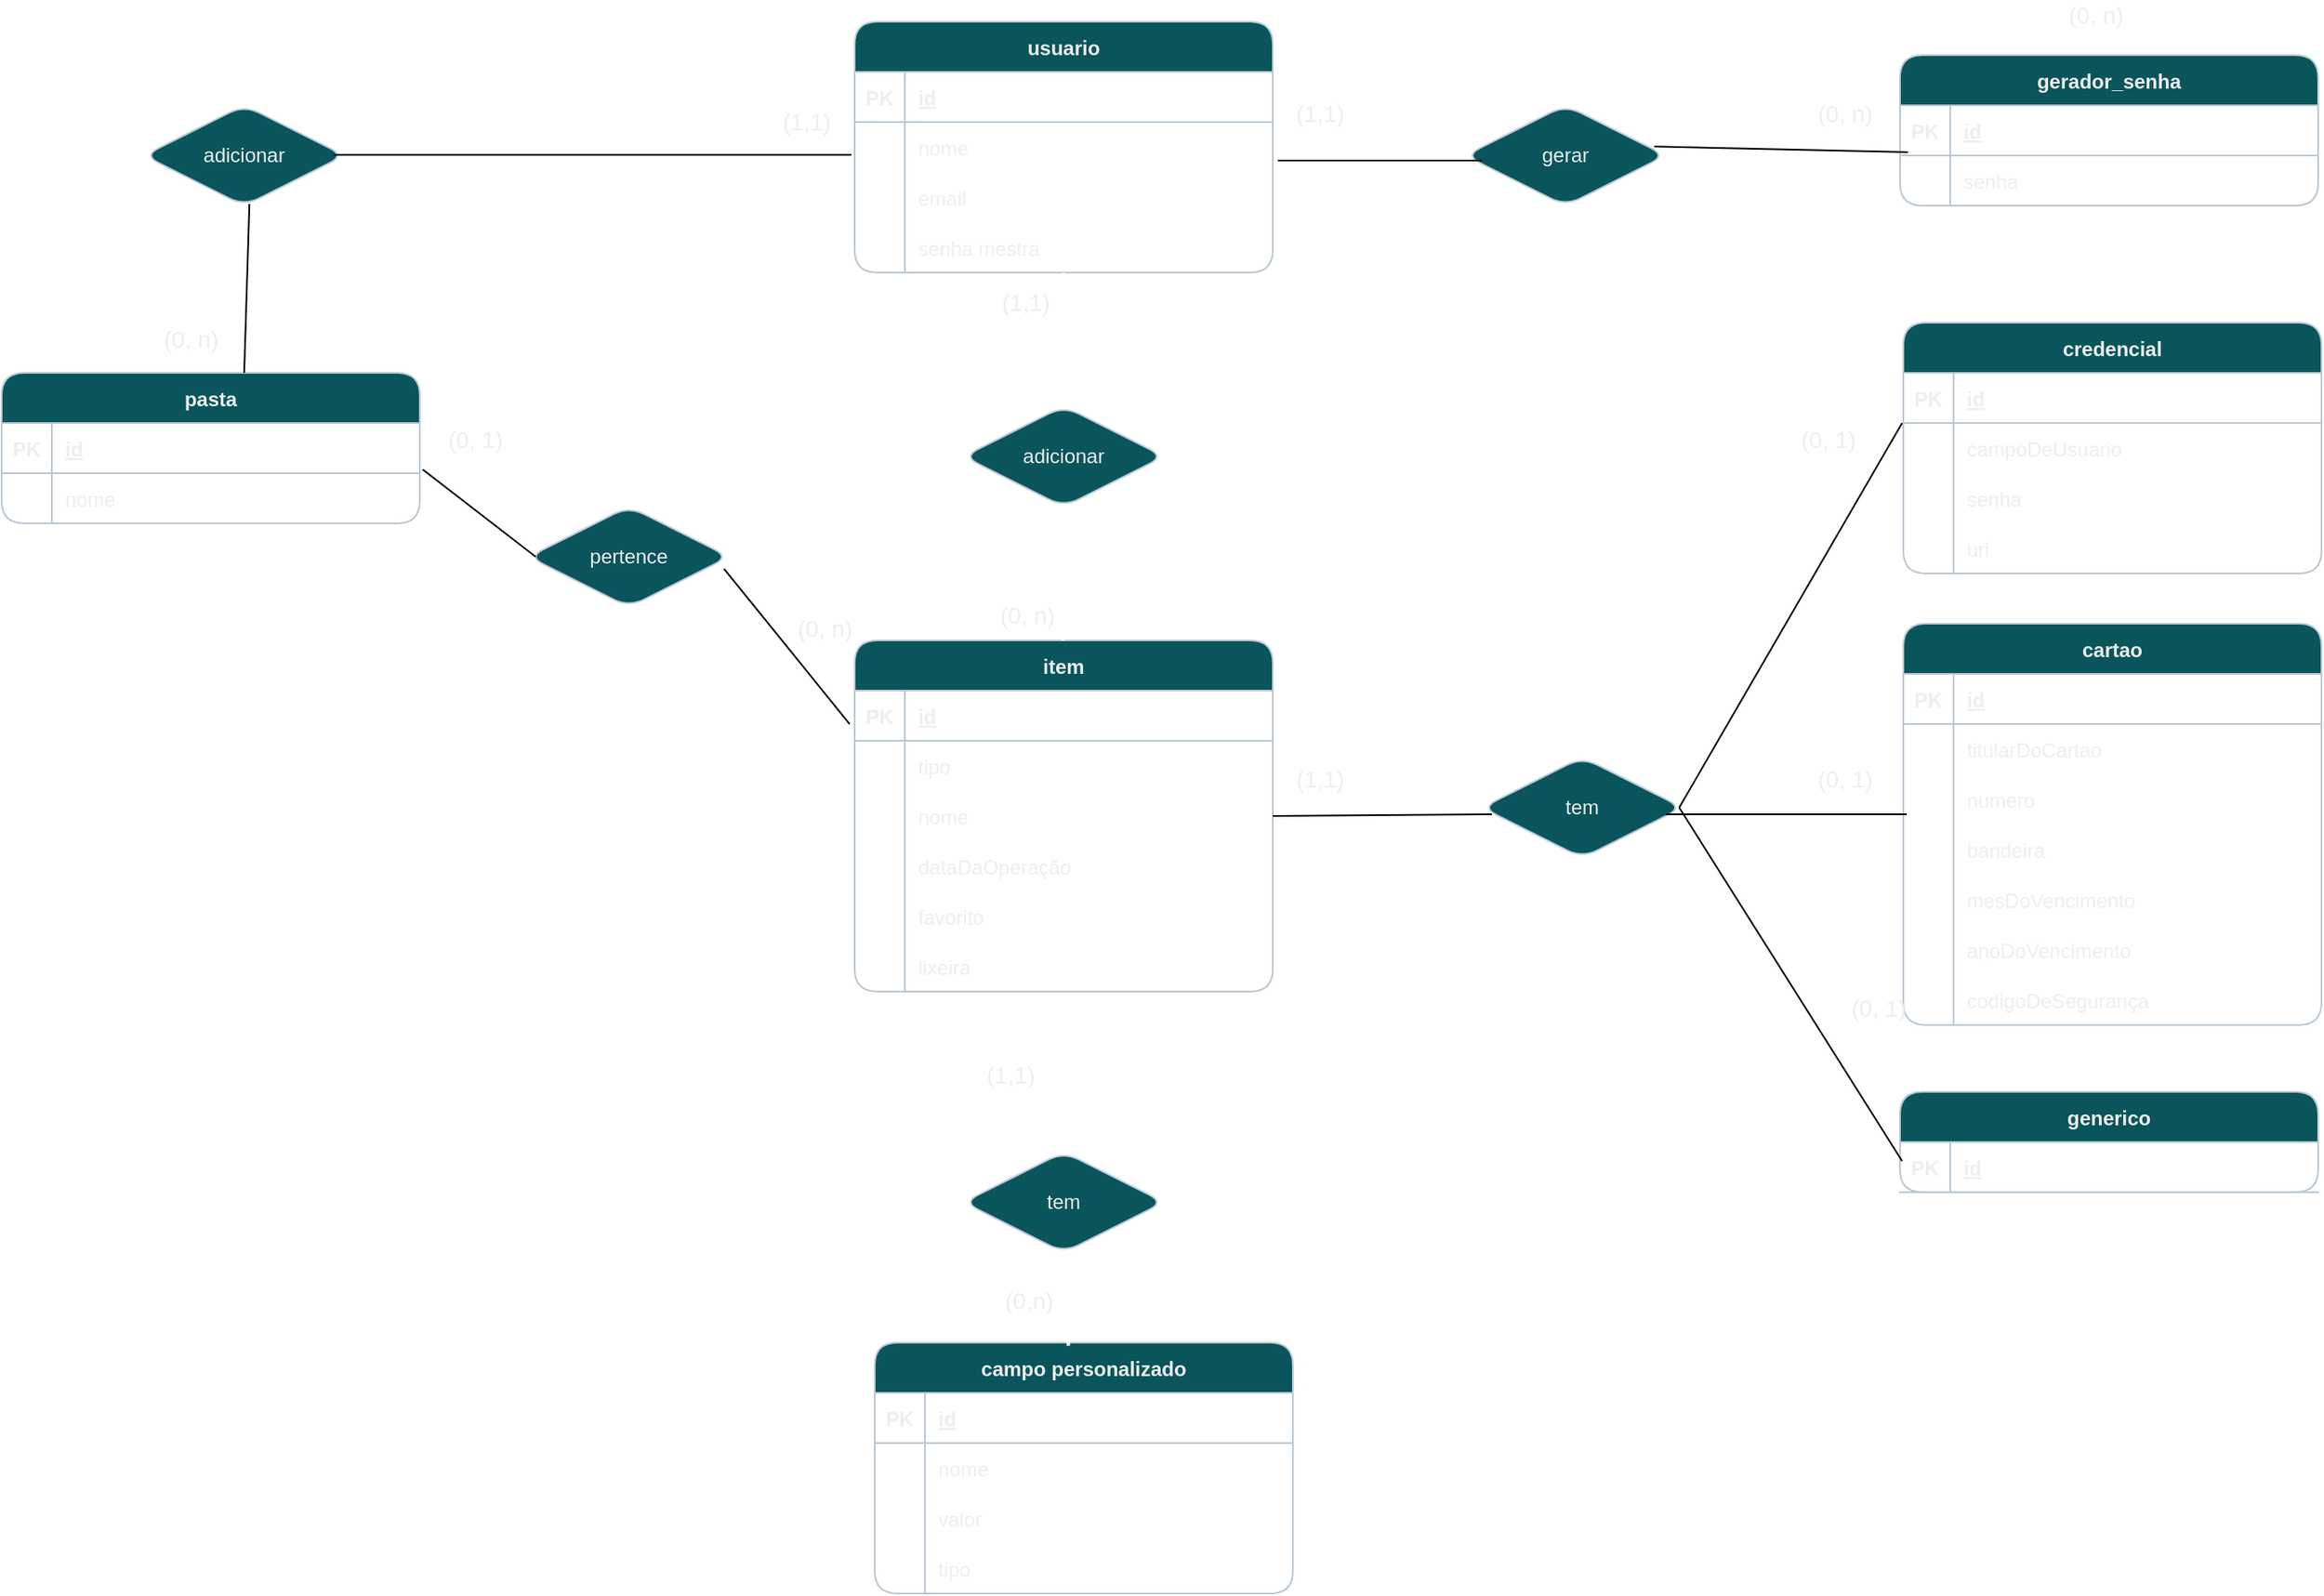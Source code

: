<mxfile version="18.0.4" type="device"><diagram id="R2lEEEUBdFMjLlhIrx00" name="Page-1"><mxGraphModel dx="1240" dy="790" grid="1" gridSize="10" guides="1" tooltips="1" connect="0" arrows="0" fold="1" page="1" pageScale="1" pageWidth="1600" pageHeight="1200" background="none" math="0" shadow="0" extFonts="Permanent Marker^https://fonts.googleapis.com/css?family=Permanent+Marker"><root><mxCell id="0"/><mxCell id="1" parent="0"/><mxCell id="C-vyLk0tnHw3VtMMgP7b-23" value="usuario" style="shape=table;startSize=30;container=1;collapsible=1;childLayout=tableLayout;fixedRows=1;rowLines=0;fontStyle=1;align=center;resizeLast=1;rounded=1;fillColor=#09555B;strokeColor=#BAC8D3;fontColor=#EEEEEE;columnLines=1;comic=0;enumerate=0;gradientColor=none;" parent="1" vertex="1"><mxGeometry x="617" y="130" width="250" height="150" as="geometry"><mxRectangle x="655" y="40" width="100" height="30" as="alternateBounds"/></mxGeometry></mxCell><mxCell id="C-vyLk0tnHw3VtMMgP7b-24" value="" style="shape=partialRectangle;collapsible=0;dropTarget=0;pointerEvents=0;fillColor=none;points=[[0,0.5],[1,0.5]];portConstraint=eastwest;top=0;left=0;right=0;bottom=1;rounded=1;strokeColor=#BAC8D3;fontColor=#EEEEEE;" parent="C-vyLk0tnHw3VtMMgP7b-23" vertex="1"><mxGeometry y="30" width="250" height="30" as="geometry"/></mxCell><mxCell id="C-vyLk0tnHw3VtMMgP7b-25" value="PK" style="shape=partialRectangle;overflow=hidden;connectable=0;fillColor=none;top=0;left=0;bottom=0;right=0;fontStyle=1;rounded=1;strokeColor=#BAC8D3;fontColor=#EEEEEE;" parent="C-vyLk0tnHw3VtMMgP7b-24" vertex="1"><mxGeometry width="30" height="30" as="geometry"><mxRectangle width="30" height="30" as="alternateBounds"/></mxGeometry></mxCell><mxCell id="C-vyLk0tnHw3VtMMgP7b-26" value="id" style="shape=partialRectangle;overflow=hidden;connectable=0;fillColor=none;top=0;left=0;bottom=0;right=0;align=left;spacingLeft=6;fontStyle=5;rounded=1;strokeColor=#BAC8D3;fontColor=#EEEEEE;" parent="C-vyLk0tnHw3VtMMgP7b-24" vertex="1"><mxGeometry x="30" width="220" height="30" as="geometry"><mxRectangle width="220" height="30" as="alternateBounds"/></mxGeometry></mxCell><mxCell id="C-vyLk0tnHw3VtMMgP7b-27" value="" style="shape=partialRectangle;collapsible=0;dropTarget=0;pointerEvents=0;fillColor=none;points=[[0,0.5],[1,0.5]];portConstraint=eastwest;top=0;left=0;right=0;bottom=0;rounded=1;strokeColor=#BAC8D3;fontColor=#EEEEEE;" parent="C-vyLk0tnHw3VtMMgP7b-23" vertex="1"><mxGeometry y="60" width="250" height="30" as="geometry"/></mxCell><mxCell id="C-vyLk0tnHw3VtMMgP7b-28" value="" style="shape=partialRectangle;overflow=hidden;connectable=0;fillColor=none;top=0;left=0;bottom=0;right=0;rounded=1;strokeColor=#BAC8D3;fontColor=#EEEEEE;" parent="C-vyLk0tnHw3VtMMgP7b-27" vertex="1"><mxGeometry width="30" height="30" as="geometry"><mxRectangle width="30" height="30" as="alternateBounds"/></mxGeometry></mxCell><mxCell id="C-vyLk0tnHw3VtMMgP7b-29" value="nome" style="shape=partialRectangle;overflow=hidden;connectable=0;fillColor=none;top=0;left=0;bottom=0;right=0;align=left;spacingLeft=6;rounded=1;strokeColor=#BAC8D3;fontColor=#EEEEEE;" parent="C-vyLk0tnHw3VtMMgP7b-27" vertex="1"><mxGeometry x="30" width="220" height="30" as="geometry"><mxRectangle width="220" height="30" as="alternateBounds"/></mxGeometry></mxCell><mxCell id="0K5NhikCnh69Xt3q3Qgh-6" value="" style="shape=partialRectangle;collapsible=0;dropTarget=0;pointerEvents=0;fillColor=none;points=[[0,0.5],[1,0.5]];portConstraint=eastwest;top=0;left=0;right=0;bottom=0;rounded=1;strokeColor=#BAC8D3;fontColor=#EEEEEE;" parent="C-vyLk0tnHw3VtMMgP7b-23" vertex="1"><mxGeometry y="90" width="250" height="30" as="geometry"/></mxCell><mxCell id="0K5NhikCnh69Xt3q3Qgh-7" value="" style="shape=partialRectangle;overflow=hidden;connectable=0;fillColor=none;top=0;left=0;bottom=0;right=0;rounded=1;strokeColor=#BAC8D3;fontColor=#EEEEEE;" parent="0K5NhikCnh69Xt3q3Qgh-6" vertex="1"><mxGeometry width="30" height="30" as="geometry"><mxRectangle width="30" height="30" as="alternateBounds"/></mxGeometry></mxCell><mxCell id="0K5NhikCnh69Xt3q3Qgh-8" value="email" style="shape=partialRectangle;overflow=hidden;connectable=0;fillColor=none;top=0;left=0;bottom=0;right=0;align=left;spacingLeft=6;rounded=1;strokeColor=#BAC8D3;fontColor=#EEEEEE;" parent="0K5NhikCnh69Xt3q3Qgh-6" vertex="1"><mxGeometry x="30" width="220" height="30" as="geometry"><mxRectangle width="220" height="30" as="alternateBounds"/></mxGeometry></mxCell><mxCell id="0K5NhikCnh69Xt3q3Qgh-9" value="" style="shape=partialRectangle;collapsible=0;dropTarget=0;pointerEvents=0;fillColor=none;points=[[0,0.5],[1,0.5]];portConstraint=eastwest;top=0;left=0;right=0;bottom=0;rounded=1;strokeColor=#BAC8D3;fontColor=#EEEEEE;" parent="C-vyLk0tnHw3VtMMgP7b-23" vertex="1"><mxGeometry y="120" width="250" height="30" as="geometry"/></mxCell><mxCell id="0K5NhikCnh69Xt3q3Qgh-10" value="" style="shape=partialRectangle;overflow=hidden;connectable=0;fillColor=none;top=0;left=0;bottom=0;right=0;rounded=1;strokeColor=#BAC8D3;fontColor=#EEEEEE;" parent="0K5NhikCnh69Xt3q3Qgh-9" vertex="1"><mxGeometry width="30" height="30" as="geometry"><mxRectangle width="30" height="30" as="alternateBounds"/></mxGeometry></mxCell><mxCell id="0K5NhikCnh69Xt3q3Qgh-11" value="senha mestra" style="shape=partialRectangle;overflow=hidden;connectable=0;fillColor=none;top=0;left=0;bottom=0;right=0;align=left;spacingLeft=6;rounded=1;strokeColor=#BAC8D3;fontColor=#EEEEEE;" parent="0K5NhikCnh69Xt3q3Qgh-9" vertex="1"><mxGeometry x="30" width="220" height="30" as="geometry"><mxRectangle width="220" height="30" as="alternateBounds"/></mxGeometry></mxCell><mxCell id="0K5NhikCnh69Xt3q3Qgh-66" value="credencial" style="shape=table;startSize=30;container=1;collapsible=1;childLayout=tableLayout;fixedRows=1;rowLines=0;fontStyle=1;align=center;resizeLast=1;rounded=1;fillColor=#09555B;strokeColor=#BAC8D3;fontColor=#EEEEEE;columnLines=1;comic=0;enumerate=0;" parent="1" vertex="1"><mxGeometry x="1244" y="310" width="250" height="150" as="geometry"><mxRectangle x="120" y="120" width="100" height="30" as="alternateBounds"/></mxGeometry></mxCell><mxCell id="0K5NhikCnh69Xt3q3Qgh-67" value="" style="shape=partialRectangle;collapsible=0;dropTarget=0;pointerEvents=0;fillColor=none;points=[[0,0.5],[1,0.5]];portConstraint=eastwest;top=0;left=0;right=0;bottom=1;rounded=1;strokeColor=#BAC8D3;fontColor=#EEEEEE;" parent="0K5NhikCnh69Xt3q3Qgh-66" vertex="1"><mxGeometry y="30" width="250" height="30" as="geometry"/></mxCell><mxCell id="0K5NhikCnh69Xt3q3Qgh-68" value="PK" style="shape=partialRectangle;overflow=hidden;connectable=0;fillColor=none;top=0;left=0;bottom=0;right=0;fontStyle=1;rounded=1;strokeColor=#BAC8D3;fontColor=#EEEEEE;" parent="0K5NhikCnh69Xt3q3Qgh-67" vertex="1"><mxGeometry width="30" height="30" as="geometry"><mxRectangle width="30" height="30" as="alternateBounds"/></mxGeometry></mxCell><mxCell id="0K5NhikCnh69Xt3q3Qgh-69" value="id" style="shape=partialRectangle;overflow=hidden;connectable=0;fillColor=none;top=0;left=0;bottom=0;right=0;align=left;spacingLeft=6;fontStyle=5;rounded=1;strokeColor=#BAC8D3;fontColor=#EEEEEE;" parent="0K5NhikCnh69Xt3q3Qgh-67" vertex="1"><mxGeometry x="30" width="220" height="30" as="geometry"><mxRectangle width="220" height="30" as="alternateBounds"/></mxGeometry></mxCell><mxCell id="21b3W2Z-gHdsSvgNbMIC-11" value="" style="shape=partialRectangle;collapsible=0;dropTarget=0;pointerEvents=0;fillColor=none;points=[[0,0.5],[1,0.5]];portConstraint=eastwest;top=0;left=0;right=0;bottom=0;rounded=1;strokeColor=#BAC8D3;fontColor=#EEEEEE;" parent="0K5NhikCnh69Xt3q3Qgh-66" vertex="1"><mxGeometry y="60" width="250" height="30" as="geometry"/></mxCell><mxCell id="21b3W2Z-gHdsSvgNbMIC-12" value="" style="shape=partialRectangle;overflow=hidden;connectable=0;fillColor=none;top=0;left=0;bottom=0;right=0;rounded=1;strokeColor=#BAC8D3;fontColor=#EEEEEE;" parent="21b3W2Z-gHdsSvgNbMIC-11" vertex="1"><mxGeometry width="30" height="30" as="geometry"><mxRectangle width="30" height="30" as="alternateBounds"/></mxGeometry></mxCell><mxCell id="21b3W2Z-gHdsSvgNbMIC-13" value="campoDeUsuario" style="shape=partialRectangle;overflow=hidden;connectable=0;fillColor=none;top=0;left=0;bottom=0;right=0;align=left;spacingLeft=6;rounded=1;strokeColor=#BAC8D3;fontColor=#EEEEEE;" parent="21b3W2Z-gHdsSvgNbMIC-11" vertex="1"><mxGeometry x="30" width="220" height="30" as="geometry"><mxRectangle width="220" height="30" as="alternateBounds"/></mxGeometry></mxCell><mxCell id="21b3W2Z-gHdsSvgNbMIC-14" value="" style="shape=partialRectangle;collapsible=0;dropTarget=0;pointerEvents=0;fillColor=none;points=[[0,0.5],[1,0.5]];portConstraint=eastwest;top=0;left=0;right=0;bottom=0;rounded=1;strokeColor=#BAC8D3;fontColor=#EEEEEE;" parent="0K5NhikCnh69Xt3q3Qgh-66" vertex="1"><mxGeometry y="90" width="250" height="30" as="geometry"/></mxCell><mxCell id="21b3W2Z-gHdsSvgNbMIC-15" value="" style="shape=partialRectangle;overflow=hidden;connectable=0;fillColor=none;top=0;left=0;bottom=0;right=0;rounded=1;strokeColor=#BAC8D3;fontColor=#EEEEEE;" parent="21b3W2Z-gHdsSvgNbMIC-14" vertex="1"><mxGeometry width="30" height="30" as="geometry"><mxRectangle width="30" height="30" as="alternateBounds"/></mxGeometry></mxCell><mxCell id="21b3W2Z-gHdsSvgNbMIC-16" value="senha" style="shape=partialRectangle;overflow=hidden;connectable=0;fillColor=none;top=0;left=0;bottom=0;right=0;align=left;spacingLeft=6;rounded=1;strokeColor=#BAC8D3;fontColor=#EEEEEE;" parent="21b3W2Z-gHdsSvgNbMIC-14" vertex="1"><mxGeometry x="30" width="220" height="30" as="geometry"><mxRectangle width="220" height="30" as="alternateBounds"/></mxGeometry></mxCell><mxCell id="EABfgGcrtx3H32N0MvV3-2" value="" style="shape=partialRectangle;collapsible=0;dropTarget=0;pointerEvents=0;fillColor=none;points=[[0,0.5],[1,0.5]];portConstraint=eastwest;top=0;left=0;right=0;bottom=0;rounded=1;strokeColor=#BAC8D3;fontColor=#EEEEEE;" vertex="1" parent="0K5NhikCnh69Xt3q3Qgh-66"><mxGeometry y="120" width="250" height="30" as="geometry"/></mxCell><mxCell id="EABfgGcrtx3H32N0MvV3-3" value="" style="shape=partialRectangle;overflow=hidden;connectable=0;fillColor=none;top=0;left=0;bottom=0;right=0;rounded=1;strokeColor=#BAC8D3;fontColor=#EEEEEE;" vertex="1" parent="EABfgGcrtx3H32N0MvV3-2"><mxGeometry width="30" height="30" as="geometry"><mxRectangle width="30" height="30" as="alternateBounds"/></mxGeometry></mxCell><mxCell id="EABfgGcrtx3H32N0MvV3-4" value="uri" style="shape=partialRectangle;overflow=hidden;connectable=0;fillColor=none;top=0;left=0;bottom=0;right=0;align=left;spacingLeft=6;rounded=1;strokeColor=#BAC8D3;fontColor=#EEEEEE;" vertex="1" parent="EABfgGcrtx3H32N0MvV3-2"><mxGeometry x="30" width="220" height="30" as="geometry"><mxRectangle width="220" height="30" as="alternateBounds"/></mxGeometry></mxCell><mxCell id="0K5NhikCnh69Xt3q3Qgh-86" value="pasta" style="shape=table;startSize=30;container=1;collapsible=1;childLayout=tableLayout;fixedRows=1;rowLines=0;fontStyle=1;align=center;resizeLast=1;rounded=1;fillColor=#09555B;strokeColor=#BAC8D3;fontColor=#EEEEEE;columnLines=1;comic=0;enumerate=0;" parent="1" vertex="1"><mxGeometry x="107" y="340" width="250" height="90" as="geometry"><mxRectangle x="120" y="120" width="100" height="30" as="alternateBounds"/></mxGeometry></mxCell><mxCell id="0K5NhikCnh69Xt3q3Qgh-87" value="" style="shape=partialRectangle;collapsible=0;dropTarget=0;pointerEvents=0;fillColor=none;points=[[0,0.5],[1,0.5]];portConstraint=eastwest;top=0;left=0;right=0;bottom=1;rounded=1;strokeColor=#BAC8D3;fontColor=#EEEEEE;" parent="0K5NhikCnh69Xt3q3Qgh-86" vertex="1"><mxGeometry y="30" width="250" height="30" as="geometry"/></mxCell><mxCell id="0K5NhikCnh69Xt3q3Qgh-88" value="PK" style="shape=partialRectangle;overflow=hidden;connectable=0;fillColor=none;top=0;left=0;bottom=0;right=0;fontStyle=1;rounded=1;strokeColor=#BAC8D3;fontColor=#EEEEEE;" parent="0K5NhikCnh69Xt3q3Qgh-87" vertex="1"><mxGeometry width="30" height="30" as="geometry"><mxRectangle width="30" height="30" as="alternateBounds"/></mxGeometry></mxCell><mxCell id="0K5NhikCnh69Xt3q3Qgh-89" value="id" style="shape=partialRectangle;overflow=hidden;connectable=0;fillColor=none;top=0;left=0;bottom=0;right=0;align=left;spacingLeft=6;fontStyle=5;rounded=1;strokeColor=#BAC8D3;fontColor=#EEEEEE;" parent="0K5NhikCnh69Xt3q3Qgh-87" vertex="1"><mxGeometry x="30" width="220" height="30" as="geometry"><mxRectangle width="220" height="30" as="alternateBounds"/></mxGeometry></mxCell><mxCell id="0K5NhikCnh69Xt3q3Qgh-90" value="" style="shape=partialRectangle;collapsible=0;dropTarget=0;pointerEvents=0;fillColor=none;points=[[0,0.5],[1,0.5]];portConstraint=eastwest;top=0;left=0;right=0;bottom=0;rounded=1;strokeColor=#BAC8D3;fontColor=#EEEEEE;" parent="0K5NhikCnh69Xt3q3Qgh-86" vertex="1"><mxGeometry y="60" width="250" height="30" as="geometry"/></mxCell><mxCell id="0K5NhikCnh69Xt3q3Qgh-91" value="" style="shape=partialRectangle;overflow=hidden;connectable=0;fillColor=none;top=0;left=0;bottom=0;right=0;rounded=1;strokeColor=#BAC8D3;fontColor=#EEEEEE;" parent="0K5NhikCnh69Xt3q3Qgh-90" vertex="1"><mxGeometry width="30" height="30" as="geometry"><mxRectangle width="30" height="30" as="alternateBounds"/></mxGeometry></mxCell><mxCell id="0K5NhikCnh69Xt3q3Qgh-92" value="nome" style="shape=partialRectangle;overflow=hidden;connectable=0;fillColor=none;top=0;left=0;bottom=0;right=0;align=left;spacingLeft=6;rounded=1;strokeColor=#BAC8D3;fontColor=#EEEEEE;" parent="0K5NhikCnh69Xt3q3Qgh-90" vertex="1"><mxGeometry x="30" width="220" height="30" as="geometry"><mxRectangle width="220" height="30" as="alternateBounds"/></mxGeometry></mxCell><mxCell id="0K5NhikCnh69Xt3q3Qgh-102" value="cartao" style="shape=table;startSize=30;container=1;collapsible=1;childLayout=tableLayout;fixedRows=1;rowLines=0;fontStyle=1;align=center;resizeLast=1;rounded=1;fillColor=#09555B;strokeColor=#BAC8D3;fontColor=#EEEEEE;columnLines=1;comic=0;enumerate=0;" parent="1" vertex="1"><mxGeometry x="1244" y="490" width="250" height="240" as="geometry"><mxRectangle x="120" y="120" width="100" height="30" as="alternateBounds"/></mxGeometry></mxCell><mxCell id="0K5NhikCnh69Xt3q3Qgh-103" value="" style="shape=partialRectangle;collapsible=0;dropTarget=0;pointerEvents=0;fillColor=none;points=[[0,0.5],[1,0.5]];portConstraint=eastwest;top=0;left=0;right=0;bottom=1;rounded=1;strokeColor=#BAC8D3;fontColor=#EEEEEE;" parent="0K5NhikCnh69Xt3q3Qgh-102" vertex="1"><mxGeometry y="30" width="250" height="30" as="geometry"/></mxCell><mxCell id="0K5NhikCnh69Xt3q3Qgh-104" value="PK" style="shape=partialRectangle;overflow=hidden;connectable=0;fillColor=none;top=0;left=0;bottom=0;right=0;fontStyle=1;rounded=1;strokeColor=#BAC8D3;fontColor=#EEEEEE;" parent="0K5NhikCnh69Xt3q3Qgh-103" vertex="1"><mxGeometry width="30" height="30" as="geometry"><mxRectangle width="30" height="30" as="alternateBounds"/></mxGeometry></mxCell><mxCell id="0K5NhikCnh69Xt3q3Qgh-105" value="id" style="shape=partialRectangle;overflow=hidden;connectable=0;fillColor=none;top=0;left=0;bottom=0;right=0;align=left;spacingLeft=6;fontStyle=5;rounded=1;strokeColor=#BAC8D3;fontColor=#EEEEEE;" parent="0K5NhikCnh69Xt3q3Qgh-103" vertex="1"><mxGeometry x="30" width="220" height="30" as="geometry"><mxRectangle width="220" height="30" as="alternateBounds"/></mxGeometry></mxCell><mxCell id="0K5NhikCnh69Xt3q3Qgh-106" value="" style="shape=partialRectangle;collapsible=0;dropTarget=0;pointerEvents=0;fillColor=none;points=[[0,0.5],[1,0.5]];portConstraint=eastwest;top=0;left=0;right=0;bottom=0;rounded=1;strokeColor=#BAC8D3;fontColor=#EEEEEE;" parent="0K5NhikCnh69Xt3q3Qgh-102" vertex="1"><mxGeometry y="60" width="250" height="30" as="geometry"/></mxCell><mxCell id="0K5NhikCnh69Xt3q3Qgh-107" value="" style="shape=partialRectangle;overflow=hidden;connectable=0;fillColor=none;top=0;left=0;bottom=0;right=0;rounded=1;strokeColor=#BAC8D3;fontColor=#EEEEEE;" parent="0K5NhikCnh69Xt3q3Qgh-106" vertex="1"><mxGeometry width="30" height="30" as="geometry"><mxRectangle width="30" height="30" as="alternateBounds"/></mxGeometry></mxCell><mxCell id="0K5NhikCnh69Xt3q3Qgh-108" value="titularDoCartao" style="shape=partialRectangle;overflow=hidden;connectable=0;fillColor=none;top=0;left=0;bottom=0;right=0;align=left;spacingLeft=6;rounded=1;strokeColor=#BAC8D3;fontColor=#EEEEEE;" parent="0K5NhikCnh69Xt3q3Qgh-106" vertex="1"><mxGeometry x="30" width="220" height="30" as="geometry"><mxRectangle width="220" height="30" as="alternateBounds"/></mxGeometry></mxCell><mxCell id="qPlBJKEt2rp7IxDHgOsF-4" value="" style="shape=partialRectangle;collapsible=0;dropTarget=0;pointerEvents=0;fillColor=none;points=[[0,0.5],[1,0.5]];portConstraint=eastwest;top=0;left=0;right=0;bottom=0;rounded=1;strokeColor=#BAC8D3;fontColor=#EEEEEE;" parent="0K5NhikCnh69Xt3q3Qgh-102" vertex="1"><mxGeometry y="90" width="250" height="30" as="geometry"/></mxCell><mxCell id="qPlBJKEt2rp7IxDHgOsF-5" value="" style="shape=partialRectangle;overflow=hidden;connectable=0;fillColor=none;top=0;left=0;bottom=0;right=0;rounded=1;strokeColor=#BAC8D3;fontColor=#EEEEEE;" parent="qPlBJKEt2rp7IxDHgOsF-4" vertex="1"><mxGeometry width="30" height="30" as="geometry"><mxRectangle width="30" height="30" as="alternateBounds"/></mxGeometry></mxCell><mxCell id="qPlBJKEt2rp7IxDHgOsF-6" value="numero" style="shape=partialRectangle;overflow=hidden;connectable=0;fillColor=none;top=0;left=0;bottom=0;right=0;align=left;spacingLeft=6;rounded=1;strokeColor=#BAC8D3;fontColor=#EEEEEE;" parent="qPlBJKEt2rp7IxDHgOsF-4" vertex="1"><mxGeometry x="30" width="220" height="30" as="geometry"><mxRectangle width="220" height="30" as="alternateBounds"/></mxGeometry></mxCell><mxCell id="qPlBJKEt2rp7IxDHgOsF-7" value="" style="shape=partialRectangle;collapsible=0;dropTarget=0;pointerEvents=0;fillColor=none;points=[[0,0.5],[1,0.5]];portConstraint=eastwest;top=0;left=0;right=0;bottom=0;rounded=1;strokeColor=#BAC8D3;fontColor=#EEEEEE;" parent="0K5NhikCnh69Xt3q3Qgh-102" vertex="1"><mxGeometry y="120" width="250" height="30" as="geometry"/></mxCell><mxCell id="qPlBJKEt2rp7IxDHgOsF-8" value="" style="shape=partialRectangle;overflow=hidden;connectable=0;fillColor=none;top=0;left=0;bottom=0;right=0;rounded=1;strokeColor=#BAC8D3;fontColor=#EEEEEE;" parent="qPlBJKEt2rp7IxDHgOsF-7" vertex="1"><mxGeometry width="30" height="30" as="geometry"><mxRectangle width="30" height="30" as="alternateBounds"/></mxGeometry></mxCell><mxCell id="qPlBJKEt2rp7IxDHgOsF-9" value="bandeira" style="shape=partialRectangle;overflow=hidden;connectable=0;fillColor=none;top=0;left=0;bottom=0;right=0;align=left;spacingLeft=6;rounded=1;strokeColor=#BAC8D3;fontColor=#EEEEEE;" parent="qPlBJKEt2rp7IxDHgOsF-7" vertex="1"><mxGeometry x="30" width="220" height="30" as="geometry"><mxRectangle width="220" height="30" as="alternateBounds"/></mxGeometry></mxCell><mxCell id="qPlBJKEt2rp7IxDHgOsF-10" value="" style="shape=partialRectangle;collapsible=0;dropTarget=0;pointerEvents=0;fillColor=none;points=[[0,0.5],[1,0.5]];portConstraint=eastwest;top=0;left=0;right=0;bottom=0;rounded=1;strokeColor=#BAC8D3;fontColor=#EEEEEE;" parent="0K5NhikCnh69Xt3q3Qgh-102" vertex="1"><mxGeometry y="150" width="250" height="30" as="geometry"/></mxCell><mxCell id="qPlBJKEt2rp7IxDHgOsF-11" value="" style="shape=partialRectangle;overflow=hidden;connectable=0;fillColor=none;top=0;left=0;bottom=0;right=0;rounded=1;strokeColor=#BAC8D3;fontColor=#EEEEEE;" parent="qPlBJKEt2rp7IxDHgOsF-10" vertex="1"><mxGeometry width="30" height="30" as="geometry"><mxRectangle width="30" height="30" as="alternateBounds"/></mxGeometry></mxCell><mxCell id="qPlBJKEt2rp7IxDHgOsF-12" value="mesDoVencimento" style="shape=partialRectangle;overflow=hidden;connectable=0;fillColor=none;top=0;left=0;bottom=0;right=0;align=left;spacingLeft=6;rounded=1;strokeColor=#BAC8D3;fontColor=#EEEEEE;" parent="qPlBJKEt2rp7IxDHgOsF-10" vertex="1"><mxGeometry x="30" width="220" height="30" as="geometry"><mxRectangle width="220" height="30" as="alternateBounds"/></mxGeometry></mxCell><mxCell id="qPlBJKEt2rp7IxDHgOsF-13" value="" style="shape=partialRectangle;collapsible=0;dropTarget=0;pointerEvents=0;fillColor=none;points=[[0,0.5],[1,0.5]];portConstraint=eastwest;top=0;left=0;right=0;bottom=0;rounded=1;strokeColor=#BAC8D3;fontColor=#EEEEEE;" parent="0K5NhikCnh69Xt3q3Qgh-102" vertex="1"><mxGeometry y="180" width="250" height="30" as="geometry"/></mxCell><mxCell id="qPlBJKEt2rp7IxDHgOsF-14" value="" style="shape=partialRectangle;overflow=hidden;connectable=0;fillColor=none;top=0;left=0;bottom=0;right=0;rounded=1;strokeColor=#BAC8D3;fontColor=#EEEEEE;" parent="qPlBJKEt2rp7IxDHgOsF-13" vertex="1"><mxGeometry width="30" height="30" as="geometry"><mxRectangle width="30" height="30" as="alternateBounds"/></mxGeometry></mxCell><mxCell id="qPlBJKEt2rp7IxDHgOsF-15" value="anoDoVencimento" style="shape=partialRectangle;overflow=hidden;connectable=0;fillColor=none;top=0;left=0;bottom=0;right=0;align=left;spacingLeft=6;rounded=1;strokeColor=#BAC8D3;fontColor=#EEEEEE;" parent="qPlBJKEt2rp7IxDHgOsF-13" vertex="1"><mxGeometry x="30" width="220" height="30" as="geometry"><mxRectangle width="220" height="30" as="alternateBounds"/></mxGeometry></mxCell><mxCell id="EABfgGcrtx3H32N0MvV3-5" value="" style="shape=partialRectangle;collapsible=0;dropTarget=0;pointerEvents=0;fillColor=none;points=[[0,0.5],[1,0.5]];portConstraint=eastwest;top=0;left=0;right=0;bottom=0;rounded=1;strokeColor=#BAC8D3;fontColor=#EEEEEE;" vertex="1" parent="0K5NhikCnh69Xt3q3Qgh-102"><mxGeometry y="210" width="250" height="30" as="geometry"/></mxCell><mxCell id="EABfgGcrtx3H32N0MvV3-6" value="" style="shape=partialRectangle;overflow=hidden;connectable=0;fillColor=none;top=0;left=0;bottom=0;right=0;rounded=1;strokeColor=#BAC8D3;fontColor=#EEEEEE;" vertex="1" parent="EABfgGcrtx3H32N0MvV3-5"><mxGeometry width="30" height="30" as="geometry"><mxRectangle width="30" height="30" as="alternateBounds"/></mxGeometry></mxCell><mxCell id="EABfgGcrtx3H32N0MvV3-7" value="codigoDeSegurança" style="shape=partialRectangle;overflow=hidden;connectable=0;fillColor=none;top=0;left=0;bottom=0;right=0;align=left;spacingLeft=6;rounded=1;strokeColor=#BAC8D3;fontColor=#EEEEEE;" vertex="1" parent="EABfgGcrtx3H32N0MvV3-5"><mxGeometry x="30" width="220" height="30" as="geometry"><mxRectangle width="220" height="30" as="alternateBounds"/></mxGeometry></mxCell><mxCell id="0K5NhikCnh69Xt3q3Qgh-109" value="item" style="shape=table;startSize=30;container=1;collapsible=1;childLayout=tableLayout;fixedRows=1;rowLines=0;fontStyle=1;align=center;resizeLast=1;rounded=1;fillColor=#09555B;strokeColor=#BAC8D3;fontColor=#EEEEEE;columnLines=1;comic=0;enumerate=0;" parent="1" vertex="1"><mxGeometry x="617" y="500" width="250" height="210" as="geometry"><mxRectangle x="120" y="120" width="100" height="30" as="alternateBounds"/></mxGeometry></mxCell><mxCell id="0K5NhikCnh69Xt3q3Qgh-110" value="" style="shape=partialRectangle;collapsible=0;dropTarget=0;pointerEvents=0;fillColor=none;points=[[0,0.5],[1,0.5]];portConstraint=eastwest;top=0;left=0;right=0;bottom=1;rounded=1;strokeColor=#BAC8D3;fontColor=#EEEEEE;" parent="0K5NhikCnh69Xt3q3Qgh-109" vertex="1"><mxGeometry y="30" width="250" height="30" as="geometry"/></mxCell><mxCell id="0K5NhikCnh69Xt3q3Qgh-111" value="PK" style="shape=partialRectangle;overflow=hidden;connectable=0;fillColor=none;top=0;left=0;bottom=0;right=0;fontStyle=1;rounded=1;strokeColor=#BAC8D3;fontColor=#EEEEEE;" parent="0K5NhikCnh69Xt3q3Qgh-110" vertex="1"><mxGeometry width="30" height="30" as="geometry"><mxRectangle width="30" height="30" as="alternateBounds"/></mxGeometry></mxCell><mxCell id="0K5NhikCnh69Xt3q3Qgh-112" value="id" style="shape=partialRectangle;overflow=hidden;connectable=0;fillColor=none;top=0;left=0;bottom=0;right=0;align=left;spacingLeft=6;fontStyle=5;rounded=1;strokeColor=#BAC8D3;fontColor=#EEEEEE;" parent="0K5NhikCnh69Xt3q3Qgh-110" vertex="1"><mxGeometry x="30" width="220" height="30" as="geometry"><mxRectangle width="220" height="30" as="alternateBounds"/></mxGeometry></mxCell><mxCell id="0K5NhikCnh69Xt3q3Qgh-113" value="" style="shape=partialRectangle;collapsible=0;dropTarget=0;pointerEvents=0;fillColor=none;points=[[0,0.5],[1,0.5]];portConstraint=eastwest;top=0;left=0;right=0;bottom=0;rounded=1;strokeColor=#BAC8D3;fontColor=#EEEEEE;" parent="0K5NhikCnh69Xt3q3Qgh-109" vertex="1"><mxGeometry y="60" width="250" height="30" as="geometry"/></mxCell><mxCell id="0K5NhikCnh69Xt3q3Qgh-114" value="" style="shape=partialRectangle;overflow=hidden;connectable=0;fillColor=none;top=0;left=0;bottom=0;right=0;rounded=1;strokeColor=#BAC8D3;fontColor=#EEEEEE;" parent="0K5NhikCnh69Xt3q3Qgh-113" vertex="1"><mxGeometry width="30" height="30" as="geometry"><mxRectangle width="30" height="30" as="alternateBounds"/></mxGeometry></mxCell><mxCell id="0K5NhikCnh69Xt3q3Qgh-115" value="tipo" style="shape=partialRectangle;overflow=hidden;connectable=0;fillColor=none;top=0;left=0;bottom=0;right=0;align=left;spacingLeft=6;rounded=1;strokeColor=#BAC8D3;fontColor=#EEEEEE;" parent="0K5NhikCnh69Xt3q3Qgh-113" vertex="1"><mxGeometry x="30" width="220" height="30" as="geometry"><mxRectangle width="220" height="30" as="alternateBounds"/></mxGeometry></mxCell><mxCell id="21b3W2Z-gHdsSvgNbMIC-20" value="" style="shape=partialRectangle;collapsible=0;dropTarget=0;pointerEvents=0;fillColor=none;points=[[0,0.5],[1,0.5]];portConstraint=eastwest;top=0;left=0;right=0;bottom=0;rounded=1;strokeColor=#BAC8D3;fontColor=#EEEEEE;" parent="0K5NhikCnh69Xt3q3Qgh-109" vertex="1"><mxGeometry y="90" width="250" height="30" as="geometry"/></mxCell><mxCell id="21b3W2Z-gHdsSvgNbMIC-21" value="" style="shape=partialRectangle;overflow=hidden;connectable=0;fillColor=none;top=0;left=0;bottom=0;right=0;rounded=1;strokeColor=#BAC8D3;fontColor=#EEEEEE;" parent="21b3W2Z-gHdsSvgNbMIC-20" vertex="1"><mxGeometry width="30" height="30" as="geometry"><mxRectangle width="30" height="30" as="alternateBounds"/></mxGeometry></mxCell><mxCell id="21b3W2Z-gHdsSvgNbMIC-22" value="nome" style="shape=partialRectangle;overflow=hidden;connectable=0;fillColor=none;top=0;left=0;bottom=0;right=0;align=left;spacingLeft=6;rounded=1;strokeColor=#BAC8D3;fontColor=#EEEEEE;" parent="21b3W2Z-gHdsSvgNbMIC-20" vertex="1"><mxGeometry x="30" width="220" height="30" as="geometry"><mxRectangle width="220" height="30" as="alternateBounds"/></mxGeometry></mxCell><mxCell id="0K5NhikCnh69Xt3q3Qgh-138" value="" style="shape=partialRectangle;collapsible=0;dropTarget=0;pointerEvents=0;fillColor=none;points=[[0,0.5],[1,0.5]];portConstraint=eastwest;top=0;left=0;right=0;bottom=0;rounded=1;strokeColor=#BAC8D3;fontColor=#EEEEEE;" parent="0K5NhikCnh69Xt3q3Qgh-109" vertex="1"><mxGeometry y="120" width="250" height="30" as="geometry"/></mxCell><mxCell id="0K5NhikCnh69Xt3q3Qgh-139" value="" style="shape=partialRectangle;overflow=hidden;connectable=0;fillColor=none;top=0;left=0;bottom=0;right=0;rounded=1;strokeColor=#BAC8D3;fontColor=#EEEEEE;" parent="0K5NhikCnh69Xt3q3Qgh-138" vertex="1"><mxGeometry width="30" height="30" as="geometry"><mxRectangle width="30" height="30" as="alternateBounds"/></mxGeometry></mxCell><mxCell id="0K5NhikCnh69Xt3q3Qgh-140" value="dataDaOperação" style="shape=partialRectangle;overflow=hidden;connectable=0;fillColor=none;top=0;left=0;bottom=0;right=0;align=left;spacingLeft=6;rounded=1;strokeColor=#BAC8D3;fontColor=#EEEEEE;" parent="0K5NhikCnh69Xt3q3Qgh-138" vertex="1"><mxGeometry x="30" width="220" height="30" as="geometry"><mxRectangle width="220" height="30" as="alternateBounds"/></mxGeometry></mxCell><mxCell id="M012yapY0zrCTlInelZ6-9" value="" style="shape=partialRectangle;collapsible=0;dropTarget=0;pointerEvents=0;fillColor=none;points=[[0,0.5],[1,0.5]];portConstraint=eastwest;top=0;left=0;right=0;bottom=0;rounded=1;strokeColor=#BAC8D3;fontColor=#EEEEEE;" parent="0K5NhikCnh69Xt3q3Qgh-109" vertex="1"><mxGeometry y="150" width="250" height="30" as="geometry"/></mxCell><mxCell id="M012yapY0zrCTlInelZ6-10" value="" style="shape=partialRectangle;overflow=hidden;connectable=0;fillColor=none;top=0;left=0;bottom=0;right=0;rounded=1;strokeColor=#BAC8D3;fontColor=#EEEEEE;" parent="M012yapY0zrCTlInelZ6-9" vertex="1"><mxGeometry width="30" height="30" as="geometry"><mxRectangle width="30" height="30" as="alternateBounds"/></mxGeometry></mxCell><mxCell id="M012yapY0zrCTlInelZ6-11" value="favorito" style="shape=partialRectangle;overflow=hidden;connectable=0;fillColor=none;top=0;left=0;bottom=0;right=0;align=left;spacingLeft=6;rounded=1;strokeColor=#BAC8D3;fontColor=#EEEEEE;" parent="M012yapY0zrCTlInelZ6-9" vertex="1"><mxGeometry x="30" width="220" height="30" as="geometry"><mxRectangle width="220" height="30" as="alternateBounds"/></mxGeometry></mxCell><mxCell id="M012yapY0zrCTlInelZ6-12" value="" style="shape=partialRectangle;collapsible=0;dropTarget=0;pointerEvents=0;fillColor=none;points=[[0,0.5],[1,0.5]];portConstraint=eastwest;top=0;left=0;right=0;bottom=0;rounded=1;strokeColor=#BAC8D3;fontColor=#EEEEEE;" parent="0K5NhikCnh69Xt3q3Qgh-109" vertex="1"><mxGeometry y="180" width="250" height="30" as="geometry"/></mxCell><mxCell id="M012yapY0zrCTlInelZ6-13" value="" style="shape=partialRectangle;overflow=hidden;connectable=0;fillColor=none;top=0;left=0;bottom=0;right=0;rounded=1;strokeColor=#BAC8D3;fontColor=#EEEEEE;" parent="M012yapY0zrCTlInelZ6-12" vertex="1"><mxGeometry width="30" height="30" as="geometry"><mxRectangle width="30" height="30" as="alternateBounds"/></mxGeometry></mxCell><mxCell id="M012yapY0zrCTlInelZ6-14" value="lixeira" style="shape=partialRectangle;overflow=hidden;connectable=0;fillColor=none;top=0;left=0;bottom=0;right=0;align=left;spacingLeft=6;rounded=1;strokeColor=#BAC8D3;fontColor=#EEEEEE;" parent="M012yapY0zrCTlInelZ6-12" vertex="1"><mxGeometry x="30" width="220" height="30" as="geometry"><mxRectangle width="220" height="30" as="alternateBounds"/></mxGeometry></mxCell><mxCell id="0K5NhikCnh69Xt3q3Qgh-116" value="generico" style="shape=table;startSize=30;container=1;collapsible=1;childLayout=tableLayout;fixedRows=1;rowLines=0;fontStyle=1;align=center;resizeLast=1;rounded=1;fillColor=#09555B;strokeColor=#BAC8D3;fontColor=#EEEEEE;columnLines=1;comic=0;enumerate=0;" parent="1" vertex="1"><mxGeometry x="1242" y="770" width="250" height="60" as="geometry"><mxRectangle x="120" y="120" width="100" height="30" as="alternateBounds"/></mxGeometry></mxCell><mxCell id="0K5NhikCnh69Xt3q3Qgh-117" value="" style="shape=partialRectangle;collapsible=0;dropTarget=0;pointerEvents=0;fillColor=none;points=[[0,0.5],[1,0.5]];portConstraint=eastwest;top=0;left=0;right=0;bottom=1;rounded=1;strokeColor=#BAC8D3;fontColor=#EEEEEE;" parent="0K5NhikCnh69Xt3q3Qgh-116" vertex="1"><mxGeometry y="30" width="250" height="30" as="geometry"/></mxCell><mxCell id="0K5NhikCnh69Xt3q3Qgh-118" value="PK" style="shape=partialRectangle;overflow=hidden;connectable=0;fillColor=none;top=0;left=0;bottom=0;right=0;fontStyle=1;rounded=1;strokeColor=#BAC8D3;fontColor=#EEEEEE;" parent="0K5NhikCnh69Xt3q3Qgh-117" vertex="1"><mxGeometry width="30" height="30" as="geometry"><mxRectangle width="30" height="30" as="alternateBounds"/></mxGeometry></mxCell><mxCell id="0K5NhikCnh69Xt3q3Qgh-119" value="id" style="shape=partialRectangle;overflow=hidden;connectable=0;fillColor=none;top=0;left=0;bottom=0;right=0;align=left;spacingLeft=6;fontStyle=5;rounded=1;strokeColor=#BAC8D3;fontColor=#EEEEEE;" parent="0K5NhikCnh69Xt3q3Qgh-117" vertex="1"><mxGeometry x="30" width="220" height="30" as="geometry"><mxRectangle width="220" height="30" as="alternateBounds"/></mxGeometry></mxCell><mxCell id="0K5NhikCnh69Xt3q3Qgh-126" value="adicionar" style="shape=rhombus;perimeter=rhombusPerimeter;whiteSpace=wrap;html=1;align=center;rounded=1;comic=0;sketch=0;fontColor=#EEEEEE;strokeColor=#BAC8D3;fillColor=#09555B;gradientColor=none;" parent="1" vertex="1"><mxGeometry x="682" y="360" width="120" height="60" as="geometry"/></mxCell><mxCell id="0K5NhikCnh69Xt3q3Qgh-129" value="tem" style="shape=rhombus;perimeter=rhombusPerimeter;whiteSpace=wrap;html=1;align=center;rounded=1;comic=0;sketch=0;fontColor=#EEEEEE;strokeColor=#BAC8D3;fillColor=#09555B;gradientColor=none;" parent="1" vertex="1"><mxGeometry x="992" y="570" width="120" height="60" as="geometry"/></mxCell><mxCell id="0K5NhikCnh69Xt3q3Qgh-130" value="adicionar" style="shape=rhombus;perimeter=rhombusPerimeter;whiteSpace=wrap;html=1;align=center;rounded=1;comic=0;sketch=0;fontColor=#EEEEEE;strokeColor=#BAC8D3;fillColor=#09555B;gradientColor=none;" parent="1" vertex="1"><mxGeometry x="192" y="180" width="120" height="60" as="geometry"/></mxCell><mxCell id="0K5NhikCnh69Xt3q3Qgh-131" value="gerador_senha" style="shape=table;startSize=30;container=1;collapsible=1;childLayout=tableLayout;fixedRows=1;rowLines=0;fontStyle=1;align=center;resizeLast=1;rounded=1;fillColor=#09555B;strokeColor=#BAC8D3;fontColor=#EEEEEE;columnLines=1;comic=0;enumerate=0;" parent="1" vertex="1"><mxGeometry x="1242" y="150" width="250" height="90" as="geometry"><mxRectangle x="120" y="120" width="100" height="30" as="alternateBounds"/></mxGeometry></mxCell><mxCell id="0K5NhikCnh69Xt3q3Qgh-132" value="" style="shape=partialRectangle;collapsible=0;dropTarget=0;pointerEvents=0;fillColor=none;points=[[0,0.5],[1,0.5]];portConstraint=eastwest;top=0;left=0;right=0;bottom=1;rounded=1;strokeColor=#BAC8D3;fontColor=#EEEEEE;" parent="0K5NhikCnh69Xt3q3Qgh-131" vertex="1"><mxGeometry y="30" width="250" height="30" as="geometry"/></mxCell><mxCell id="0K5NhikCnh69Xt3q3Qgh-133" value="PK" style="shape=partialRectangle;overflow=hidden;connectable=0;fillColor=none;top=0;left=0;bottom=0;right=0;fontStyle=1;rounded=1;strokeColor=#BAC8D3;fontColor=#EEEEEE;" parent="0K5NhikCnh69Xt3q3Qgh-132" vertex="1"><mxGeometry width="30" height="30" as="geometry"><mxRectangle width="30" height="30" as="alternateBounds"/></mxGeometry></mxCell><mxCell id="0K5NhikCnh69Xt3q3Qgh-134" value="id" style="shape=partialRectangle;overflow=hidden;connectable=0;fillColor=none;top=0;left=0;bottom=0;right=0;align=left;spacingLeft=6;fontStyle=5;rounded=1;strokeColor=#BAC8D3;fontColor=#EEEEEE;" parent="0K5NhikCnh69Xt3q3Qgh-132" vertex="1"><mxGeometry x="30" width="220" height="30" as="geometry"><mxRectangle width="220" height="30" as="alternateBounds"/></mxGeometry></mxCell><mxCell id="0K5NhikCnh69Xt3q3Qgh-135" value="" style="shape=partialRectangle;collapsible=0;dropTarget=0;pointerEvents=0;fillColor=none;points=[[0,0.5],[1,0.5]];portConstraint=eastwest;top=0;left=0;right=0;bottom=0;rounded=1;strokeColor=#BAC8D3;fontColor=#EEEEEE;" parent="0K5NhikCnh69Xt3q3Qgh-131" vertex="1"><mxGeometry y="60" width="250" height="30" as="geometry"/></mxCell><mxCell id="0K5NhikCnh69Xt3q3Qgh-136" value="" style="shape=partialRectangle;overflow=hidden;connectable=0;fillColor=none;top=0;left=0;bottom=0;right=0;rounded=1;strokeColor=#BAC8D3;fontColor=#EEEEEE;" parent="0K5NhikCnh69Xt3q3Qgh-135" vertex="1"><mxGeometry width="30" height="30" as="geometry"><mxRectangle width="30" height="30" as="alternateBounds"/></mxGeometry></mxCell><mxCell id="0K5NhikCnh69Xt3q3Qgh-137" value="senha" style="shape=partialRectangle;overflow=hidden;connectable=0;fillColor=none;top=0;left=0;bottom=0;right=0;align=left;spacingLeft=6;rounded=1;strokeColor=#BAC8D3;fontColor=#EEEEEE;" parent="0K5NhikCnh69Xt3q3Qgh-135" vertex="1"><mxGeometry x="30" width="220" height="30" as="geometry"><mxRectangle width="220" height="30" as="alternateBounds"/></mxGeometry></mxCell><mxCell id="0K5NhikCnh69Xt3q3Qgh-158" value="" style="endArrow=none;html=1;rounded=0;sketch=0;strokeColor=#FFFFFF;curved=0;entryX=0.5;entryY=0;entryDx=0;entryDy=0;strokeWidth=2;" parent="1" source="0K5NhikCnh69Xt3q3Qgh-9" target="0K5NhikCnh69Xt3q3Qgh-126" edge="1"><mxGeometry relative="1" as="geometry"><mxPoint x="712" y="309" as="sourcePoint"/><mxPoint x="792" y="309" as="targetPoint"/></mxGeometry></mxCell><mxCell id="0K5NhikCnh69Xt3q3Qgh-159" value="(1,1)" style="resizable=0;html=1;align=left;verticalAlign=bottom;rounded=1;comic=0;sketch=0;fontColor=#EEEEEE;strokeColor=#BAC8D3;fillColor=#09555B;gradientColor=none;fontSize=14;" parent="0K5NhikCnh69Xt3q3Qgh-158" connectable="0" vertex="1"><mxGeometry x="-1" relative="1" as="geometry"><mxPoint x="-39" y="28" as="offset"/></mxGeometry></mxCell><mxCell id="0K5NhikCnh69Xt3q3Qgh-170" value="" style="endArrow=none;html=1;rounded=0;sketch=0;strokeColor=#FFFFFF;curved=0;entryX=0.5;entryY=0;entryDx=0;entryDy=0;strokeWidth=2;" parent="1" edge="1"><mxGeometry relative="1" as="geometry"><mxPoint x="741.5" y="420" as="sourcePoint"/><mxPoint x="741.5" y="500" as="targetPoint"/></mxGeometry></mxCell><mxCell id="0K5NhikCnh69Xt3q3Qgh-171" value="(0, n)" style="resizable=0;html=1;align=left;verticalAlign=bottom;rounded=1;comic=0;sketch=0;fontColor=#EEEEEE;strokeColor=#BAC8D3;fillColor=#09555B;gradientColor=none;fontSize=14;" parent="0K5NhikCnh69Xt3q3Qgh-170" connectable="0" vertex="1"><mxGeometry x="-1" relative="1" as="geometry"><mxPoint x="-40" y="75" as="offset"/></mxGeometry></mxCell><mxCell id="0K5NhikCnh69Xt3q3Qgh-172" value="" style="endArrow=none;html=1;rounded=0;sketch=0;strokeColor=#FFFFFF;curved=0;strokeWidth=2;exitX=0.486;exitY=1.048;exitDx=0;exitDy=0;exitPerimeter=0;" parent="1" target="qPlBJKEt2rp7IxDHgOsF-1" edge="1" source="M012yapY0zrCTlInelZ6-12"><mxGeometry relative="1" as="geometry"><mxPoint x="741" y="746" as="sourcePoint"/><mxPoint x="742" y="740" as="targetPoint"/></mxGeometry></mxCell><mxCell id="21b3W2Z-gHdsSvgNbMIC-31" value="" style="endArrow=none;html=1;rounded=0;exitX=1;exitY=0.5;exitDx=0;exitDy=0;entryX=0.05;entryY=0.567;entryDx=0;entryDy=0;entryPerimeter=0;" parent="1" source="21b3W2Z-gHdsSvgNbMIC-20" target="0K5NhikCnh69Xt3q3Qgh-129" edge="1"><mxGeometry width="50" height="50" relative="1" as="geometry"><mxPoint x="942" y="560" as="sourcePoint"/><mxPoint x="1002" y="610" as="targetPoint"/><Array as="points"/></mxGeometry></mxCell><mxCell id="21b3W2Z-gHdsSvgNbMIC-32" value="" style="endArrow=none;html=1;rounded=0;entryX=-0.003;entryY=0;entryDx=0;entryDy=0;entryPerimeter=0;" parent="1" target="21b3W2Z-gHdsSvgNbMIC-11" edge="1"><mxGeometry width="50" height="50" relative="1" as="geometry"><mxPoint x="1110" y="600" as="sourcePoint"/><mxPoint x="1142" y="370" as="targetPoint"/></mxGeometry></mxCell><mxCell id="21b3W2Z-gHdsSvgNbMIC-33" value="campo personalizado" style="shape=table;startSize=30;container=1;collapsible=1;childLayout=tableLayout;fixedRows=1;rowLines=0;fontStyle=1;align=center;resizeLast=1;rounded=1;fillColor=#09555B;strokeColor=#BAC8D3;fontColor=#EEEEEE;columnLines=1;comic=0;enumerate=0;" parent="1" vertex="1"><mxGeometry x="629" y="920" width="250" height="150.0" as="geometry"><mxRectangle x="120" y="120" width="100" height="30" as="alternateBounds"/></mxGeometry></mxCell><mxCell id="21b3W2Z-gHdsSvgNbMIC-34" value="" style="shape=partialRectangle;collapsible=0;dropTarget=0;pointerEvents=0;fillColor=none;points=[[0,0.5],[1,0.5]];portConstraint=eastwest;top=0;left=0;right=0;bottom=1;rounded=1;strokeColor=#BAC8D3;fontColor=#EEEEEE;" parent="21b3W2Z-gHdsSvgNbMIC-33" vertex="1"><mxGeometry y="30" width="250" height="30" as="geometry"/></mxCell><mxCell id="21b3W2Z-gHdsSvgNbMIC-35" value="PK" style="shape=partialRectangle;overflow=hidden;connectable=0;fillColor=none;top=0;left=0;bottom=0;right=0;fontStyle=1;rounded=1;strokeColor=#BAC8D3;fontColor=#EEEEEE;" parent="21b3W2Z-gHdsSvgNbMIC-34" vertex="1"><mxGeometry width="30" height="30" as="geometry"><mxRectangle width="30" height="30" as="alternateBounds"/></mxGeometry></mxCell><mxCell id="21b3W2Z-gHdsSvgNbMIC-36" value="id" style="shape=partialRectangle;overflow=hidden;connectable=0;fillColor=none;top=0;left=0;bottom=0;right=0;align=left;spacingLeft=6;fontStyle=5;rounded=1;strokeColor=#BAC8D3;fontColor=#EEEEEE;" parent="21b3W2Z-gHdsSvgNbMIC-34" vertex="1"><mxGeometry x="30" width="220" height="30" as="geometry"><mxRectangle width="220" height="30" as="alternateBounds"/></mxGeometry></mxCell><mxCell id="21b3W2Z-gHdsSvgNbMIC-37" value="" style="shape=partialRectangle;collapsible=0;dropTarget=0;pointerEvents=0;fillColor=none;points=[[0,0.5],[1,0.5]];portConstraint=eastwest;top=0;left=0;right=0;bottom=0;rounded=1;strokeColor=#BAC8D3;fontColor=#EEEEEE;" parent="21b3W2Z-gHdsSvgNbMIC-33" vertex="1"><mxGeometry y="60" width="250" height="30" as="geometry"/></mxCell><mxCell id="21b3W2Z-gHdsSvgNbMIC-38" value="" style="shape=partialRectangle;overflow=hidden;connectable=0;fillColor=none;top=0;left=0;bottom=0;right=0;rounded=1;strokeColor=#BAC8D3;fontColor=#EEEEEE;" parent="21b3W2Z-gHdsSvgNbMIC-37" vertex="1"><mxGeometry width="30" height="30" as="geometry"><mxRectangle width="30" height="30" as="alternateBounds"/></mxGeometry></mxCell><mxCell id="21b3W2Z-gHdsSvgNbMIC-39" value="nome" style="shape=partialRectangle;overflow=hidden;connectable=0;fillColor=none;top=0;left=0;bottom=0;right=0;align=left;spacingLeft=6;rounded=1;strokeColor=#BAC8D3;fontColor=#EEEEEE;" parent="21b3W2Z-gHdsSvgNbMIC-37" vertex="1"><mxGeometry x="30" width="220" height="30" as="geometry"><mxRectangle width="220" height="30" as="alternateBounds"/></mxGeometry></mxCell><mxCell id="21b3W2Z-gHdsSvgNbMIC-40" value="" style="shape=partialRectangle;collapsible=0;dropTarget=0;pointerEvents=0;fillColor=none;points=[[0,0.5],[1,0.5]];portConstraint=eastwest;top=0;left=0;right=0;bottom=0;rounded=1;strokeColor=#BAC8D3;fontColor=#EEEEEE;" parent="21b3W2Z-gHdsSvgNbMIC-33" vertex="1"><mxGeometry y="90" width="250" height="30" as="geometry"/></mxCell><mxCell id="21b3W2Z-gHdsSvgNbMIC-41" value="" style="shape=partialRectangle;overflow=hidden;connectable=0;fillColor=none;top=0;left=0;bottom=0;right=0;rounded=1;strokeColor=#BAC8D3;fontColor=#EEEEEE;" parent="21b3W2Z-gHdsSvgNbMIC-40" vertex="1"><mxGeometry width="30" height="30" as="geometry"><mxRectangle width="30" height="30" as="alternateBounds"/></mxGeometry></mxCell><mxCell id="21b3W2Z-gHdsSvgNbMIC-42" value="valor" style="shape=partialRectangle;overflow=hidden;connectable=0;fillColor=none;top=0;left=0;bottom=0;right=0;align=left;spacingLeft=6;rounded=1;strokeColor=#BAC8D3;fontColor=#EEEEEE;" parent="21b3W2Z-gHdsSvgNbMIC-40" vertex="1"><mxGeometry x="30" width="220" height="30" as="geometry"><mxRectangle width="220" height="30" as="alternateBounds"/></mxGeometry></mxCell><mxCell id="M012yapY0zrCTlInelZ6-1" value="" style="shape=partialRectangle;collapsible=0;dropTarget=0;pointerEvents=0;fillColor=none;points=[[0,0.5],[1,0.5]];portConstraint=eastwest;top=0;left=0;right=0;bottom=0;rounded=1;strokeColor=#BAC8D3;fontColor=#EEEEEE;" parent="21b3W2Z-gHdsSvgNbMIC-33" vertex="1"><mxGeometry y="120" width="250" height="30" as="geometry"/></mxCell><mxCell id="M012yapY0zrCTlInelZ6-2" value="" style="shape=partialRectangle;overflow=hidden;connectable=0;fillColor=none;top=0;left=0;bottom=0;right=0;rounded=1;strokeColor=#BAC8D3;fontColor=#EEEEEE;" parent="M012yapY0zrCTlInelZ6-1" vertex="1"><mxGeometry width="30" height="30" as="geometry"><mxRectangle width="30" height="30" as="alternateBounds"/></mxGeometry></mxCell><mxCell id="M012yapY0zrCTlInelZ6-3" value="tipo" style="shape=partialRectangle;overflow=hidden;connectable=0;fillColor=none;top=0;left=0;bottom=0;right=0;align=left;spacingLeft=6;rounded=1;strokeColor=#BAC8D3;fontColor=#EEEEEE;" parent="M012yapY0zrCTlInelZ6-1" vertex="1"><mxGeometry x="30" width="220" height="30" as="geometry"><mxRectangle width="220" height="30" as="alternateBounds"/></mxGeometry></mxCell><mxCell id="qPlBJKEt2rp7IxDHgOsF-1" value="tem" style="shape=rhombus;perimeter=rhombusPerimeter;whiteSpace=wrap;html=1;align=center;rounded=1;comic=0;sketch=0;fontColor=#EEEEEE;strokeColor=#BAC8D3;fillColor=#09555B;gradientColor=none;" parent="1" vertex="1"><mxGeometry x="682" y="806" width="120" height="60" as="geometry"/></mxCell><mxCell id="qPlBJKEt2rp7IxDHgOsF-2" value="" style="endArrow=none;html=1;rounded=0;sketch=0;strokeColor=#FFFFFF;curved=0;strokeWidth=2;entryX=0.463;entryY=0.012;entryDx=0;entryDy=0;entryPerimeter=0;" parent="1" source="qPlBJKEt2rp7IxDHgOsF-1" target="21b3W2Z-gHdsSvgNbMIC-33" edge="1"><mxGeometry relative="1" as="geometry"><mxPoint x="752.0" y="830" as="sourcePoint"/><mxPoint x="742" y="910" as="targetPoint"/></mxGeometry></mxCell><mxCell id="qPlBJKEt2rp7IxDHgOsF-3" value="(0,n)" style="resizable=0;html=1;align=left;verticalAlign=bottom;rounded=1;comic=0;sketch=0;fontColor=#EEEEEE;strokeColor=#BAC8D3;fillColor=#09555B;gradientColor=none;fontSize=14;" parent="qPlBJKEt2rp7IxDHgOsF-2" connectable="0" vertex="1"><mxGeometry x="-1" relative="1" as="geometry"><mxPoint x="-38" y="40" as="offset"/></mxGeometry></mxCell><mxCell id="qPlBJKEt2rp7IxDHgOsF-21" value="(0, n)" style="resizable=0;html=1;align=left;verticalAlign=bottom;rounded=1;comic=0;sketch=0;fontColor=#EEEEEE;strokeColor=#BAC8D3;fillColor=#09555B;gradientColor=none;fontSize=14;" parent="1" connectable="0" vertex="1"><mxGeometry x="202" y="330.0" as="geometry"/></mxCell><mxCell id="qPlBJKEt2rp7IxDHgOsF-22" value="(0, 1)" style="resizable=0;html=1;align=left;verticalAlign=bottom;rounded=1;comic=0;sketch=0;fontColor=#EEEEEE;strokeColor=#BAC8D3;fillColor=#09555B;gradientColor=none;fontSize=14;" parent="1" connectable="0" vertex="1"><mxGeometry x="372" y="390.0" as="geometry"/></mxCell><mxCell id="qPlBJKEt2rp7IxDHgOsF-23" value="pertence" style="shape=rhombus;perimeter=rhombusPerimeter;whiteSpace=wrap;html=1;align=center;rounded=1;comic=0;sketch=0;fontColor=#EEEEEE;strokeColor=#BAC8D3;fillColor=#09555B;gradientColor=none;" parent="1" vertex="1"><mxGeometry x="422" y="420" width="120" height="60" as="geometry"/></mxCell><mxCell id="qPlBJKEt2rp7IxDHgOsF-24" value="" style="endArrow=none;html=1;rounded=0;exitX=0.948;exitY=0.493;exitDx=0;exitDy=0;exitPerimeter=0;entryX=-0.008;entryY=0.653;entryDx=0;entryDy=0;entryPerimeter=0;" parent="1" source="0K5NhikCnh69Xt3q3Qgh-130" target="C-vyLk0tnHw3VtMMgP7b-27" edge="1"><mxGeometry width="50" height="50" relative="1" as="geometry"><mxPoint x="342" y="220" as="sourcePoint"/><mxPoint x="392" y="170" as="targetPoint"/></mxGeometry></mxCell><mxCell id="qPlBJKEt2rp7IxDHgOsF-25" value="(1,1)" style="resizable=0;html=1;align=left;verticalAlign=bottom;rounded=1;comic=0;sketch=0;fontColor=#EEEEEE;strokeColor=#BAC8D3;fillColor=#09555B;gradientColor=none;fontSize=14;" parent="1" connectable="0" vertex="1"><mxGeometry x="572.0" y="200" as="geometry"/></mxCell><mxCell id="qPlBJKEt2rp7IxDHgOsF-26" value="" style="endArrow=none;html=1;rounded=0;entryX=0.526;entryY=0.983;entryDx=0;entryDy=0;entryPerimeter=0;exitX=0.58;exitY=0;exitDx=0;exitDy=0;exitPerimeter=0;" parent="1" source="0K5NhikCnh69Xt3q3Qgh-86" target="0K5NhikCnh69Xt3q3Qgh-130" edge="1"><mxGeometry width="50" height="50" relative="1" as="geometry"><mxPoint x="242" y="320" as="sourcePoint"/><mxPoint x="292" y="270" as="targetPoint"/></mxGeometry></mxCell><mxCell id="qPlBJKEt2rp7IxDHgOsF-27" value="(0, n)" style="resizable=0;html=1;align=left;verticalAlign=bottom;rounded=1;comic=0;sketch=0;fontColor=#EEEEEE;strokeColor=#BAC8D3;fillColor=#09555B;gradientColor=none;fontSize=14;" parent="1" connectable="0" vertex="1"><mxGeometry x="581.0" y="503" as="geometry"/></mxCell><mxCell id="qPlBJKEt2rp7IxDHgOsF-28" value="" style="endArrow=none;html=1;rounded=0;exitX=1.007;exitY=-0.073;exitDx=0;exitDy=0;exitPerimeter=0;entryX=0.036;entryY=0.5;entryDx=0;entryDy=0;entryPerimeter=0;" parent="1" source="0K5NhikCnh69Xt3q3Qgh-90" target="qPlBJKEt2rp7IxDHgOsF-23" edge="1"><mxGeometry width="50" height="50" relative="1" as="geometry"><mxPoint x="392" y="450" as="sourcePoint"/><mxPoint x="442" y="400" as="targetPoint"/></mxGeometry></mxCell><mxCell id="qPlBJKEt2rp7IxDHgOsF-29" value="" style="endArrow=none;html=1;rounded=0;entryX=0.974;entryY=0.619;entryDx=0;entryDy=0;entryPerimeter=0;exitX=-0.012;exitY=0.667;exitDx=0;exitDy=0;exitPerimeter=0;" parent="1" source="0K5NhikCnh69Xt3q3Qgh-110" target="qPlBJKEt2rp7IxDHgOsF-23" edge="1"><mxGeometry width="50" height="50" relative="1" as="geometry"><mxPoint x="462" y="510" as="sourcePoint"/><mxPoint x="512" y="460" as="targetPoint"/><Array as="points"/></mxGeometry></mxCell><mxCell id="qPlBJKEt2rp7IxDHgOsF-40" value="" style="endArrow=none;html=1;rounded=0;exitX=0.917;exitY=0.567;exitDx=0;exitDy=0;entryX=0.008;entryY=-0.2;entryDx=0;entryDy=0;entryPerimeter=0;exitPerimeter=0;" parent="1" source="0K5NhikCnh69Xt3q3Qgh-129" target="qPlBJKEt2rp7IxDHgOsF-7" edge="1"><mxGeometry width="50" height="50" relative="1" as="geometry"><mxPoint x="1112" y="600.98" as="sourcePoint"/><mxPoint x="1243" y="600" as="targetPoint"/><Array as="points"/></mxGeometry></mxCell><mxCell id="qPlBJKEt2rp7IxDHgOsF-41" value="" style="endArrow=none;html=1;rounded=0;entryX=0.005;entryY=0.378;entryDx=0;entryDy=0;entryPerimeter=0;" parent="1" target="0K5NhikCnh69Xt3q3Qgh-117" edge="1"><mxGeometry width="50" height="50" relative="1" as="geometry"><mxPoint x="1110" y="600" as="sourcePoint"/><mxPoint x="1242" y="770" as="targetPoint"/><Array as="points"/></mxGeometry></mxCell><mxCell id="qPlBJKEt2rp7IxDHgOsF-42" value="gerar" style="shape=rhombus;perimeter=rhombusPerimeter;whiteSpace=wrap;html=1;align=center;rounded=1;comic=0;sketch=0;fontColor=#EEEEEE;strokeColor=#BAC8D3;fillColor=#09555B;gradientColor=none;" parent="1" vertex="1"><mxGeometry x="982" y="180" width="120" height="60" as="geometry"/></mxCell><mxCell id="qPlBJKEt2rp7IxDHgOsF-43" value="" style="endArrow=none;html=1;rounded=0;exitX=1.012;exitY=-0.233;exitDx=0;exitDy=0;exitPerimeter=0;entryX=0.083;entryY=0.55;entryDx=0;entryDy=0;entryPerimeter=0;" parent="1" source="0K5NhikCnh69Xt3q3Qgh-6" target="qPlBJKEt2rp7IxDHgOsF-42" edge="1"><mxGeometry width="50" height="50" relative="1" as="geometry"><mxPoint x="922" y="380" as="sourcePoint"/><mxPoint x="972" y="330" as="targetPoint"/></mxGeometry></mxCell><mxCell id="qPlBJKEt2rp7IxDHgOsF-44" value="" style="endArrow=none;html=1;rounded=0;exitX=0.942;exitY=0.411;exitDx=0;exitDy=0;exitPerimeter=0;entryX=0.019;entryY=-0.067;entryDx=0;entryDy=0;entryPerimeter=0;" parent="1" source="qPlBJKEt2rp7IxDHgOsF-42" target="0K5NhikCnh69Xt3q3Qgh-135" edge="1"><mxGeometry width="50" height="50" relative="1" as="geometry"><mxPoint x="982" y="150" as="sourcePoint"/><mxPoint x="1032" y="100" as="targetPoint"/></mxGeometry></mxCell><mxCell id="qPlBJKEt2rp7IxDHgOsF-50" value="(0, n)" style="resizable=0;html=1;align=left;verticalAlign=bottom;rounded=1;comic=0;sketch=0;fontColor=#EEEEEE;strokeColor=#BAC8D3;fillColor=#09555B;gradientColor=none;fontSize=14;" parent="1" connectable="0" vertex="1"><mxGeometry x="1191.0" y="195" as="geometry"/></mxCell><mxCell id="qPlBJKEt2rp7IxDHgOsF-51" value="(1,1)" style="resizable=0;html=1;align=left;verticalAlign=bottom;rounded=1;comic=0;sketch=0;fontColor=#EEEEEE;strokeColor=#BAC8D3;fillColor=#09555B;gradientColor=none;fontSize=14;" parent="1" connectable="0" vertex="1"><mxGeometry x="879.0" y="195" as="geometry"/></mxCell><mxCell id="qPlBJKEt2rp7IxDHgOsF-52" value="(0, n)" style="resizable=0;html=1;align=left;verticalAlign=bottom;rounded=1;comic=0;sketch=0;fontColor=#EEEEEE;strokeColor=#BAC8D3;fillColor=#09555B;gradientColor=none;fontSize=14;" parent="1" connectable="0" vertex="1"><mxGeometry x="1341.0" y="136" as="geometry"/></mxCell><mxCell id="qPlBJKEt2rp7IxDHgOsF-54" value="(1,1)" style="resizable=0;html=1;align=left;verticalAlign=bottom;rounded=1;comic=0;sketch=0;fontColor=#EEEEEE;strokeColor=#BAC8D3;fillColor=#09555B;gradientColor=none;fontSize=14;" parent="1" connectable="0" vertex="1"><mxGeometry x="879.0" y="593" as="geometry"/></mxCell><mxCell id="qPlBJKEt2rp7IxDHgOsF-55" value="(0, 1)" style="resizable=0;html=1;align=left;verticalAlign=bottom;rounded=1;comic=0;sketch=0;fontColor=#EEEEEE;strokeColor=#BAC8D3;fillColor=#09555B;gradientColor=none;fontSize=14;" parent="1" connectable="0" vertex="1"><mxGeometry x="1181.0" y="390" as="geometry"/></mxCell><mxCell id="M012yapY0zrCTlInelZ6-4" value="(0, 1)" style="resizable=0;html=1;align=left;verticalAlign=bottom;rounded=1;comic=0;sketch=0;fontColor=#EEEEEE;strokeColor=#BAC8D3;fillColor=#09555B;gradientColor=none;fontSize=14;" parent="1" connectable="0" vertex="1"><mxGeometry x="1211.0" y="730" as="geometry"/></mxCell><mxCell id="M012yapY0zrCTlInelZ6-5" value="(0, 1)" style="resizable=0;html=1;align=left;verticalAlign=bottom;rounded=1;comic=0;sketch=0;fontColor=#EEEEEE;strokeColor=#BAC8D3;fillColor=#09555B;gradientColor=none;fontSize=14;" parent="1" connectable="0" vertex="1"><mxGeometry x="1191.0" y="593" as="geometry"/></mxCell><mxCell id="M012yapY0zrCTlInelZ6-15" value="(1,1)" style="resizable=0;html=1;align=left;verticalAlign=bottom;rounded=1;comic=0;sketch=0;fontColor=#EEEEEE;strokeColor=#BAC8D3;fillColor=#09555B;gradientColor=none;fontSize=14;" parent="1" connectable="0" vertex="1"><mxGeometry x="694.0" y="770" as="geometry"/></mxCell></root></mxGraphModel></diagram></mxfile>